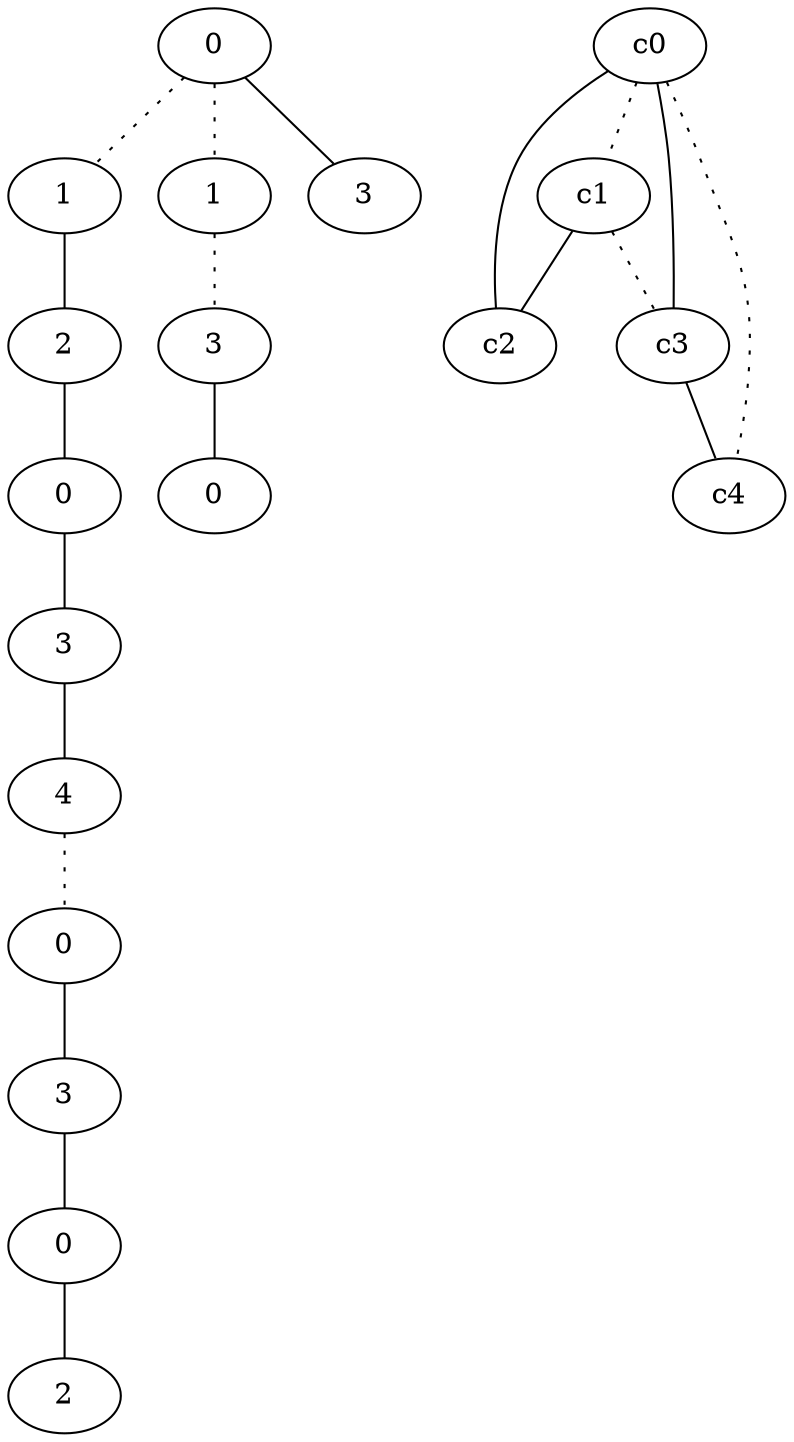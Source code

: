 graph {
a0[label=0];
a1[label=1];
a2[label=2];
a3[label=0];
a4[label=3];
a5[label=4];
a6[label=0];
a7[label=3];
a8[label=0];
a9[label=2];
a10[label=1];
a11[label=3];
a12[label=0];
a13[label=3];
a0 -- a1 [style=dotted];
a0 -- a10 [style=dotted];
a0 -- a13;
a1 -- a2;
a2 -- a3;
a3 -- a4;
a4 -- a5;
a5 -- a6 [style=dotted];
a6 -- a7;
a7 -- a8;
a8 -- a9;
a10 -- a11 [style=dotted];
a11 -- a12;
c0 -- c1 [style=dotted];
c0 -- c2;
c0 -- c3;
c0 -- c4 [style=dotted];
c1 -- c2;
c1 -- c3 [style=dotted];
c3 -- c4;
}
